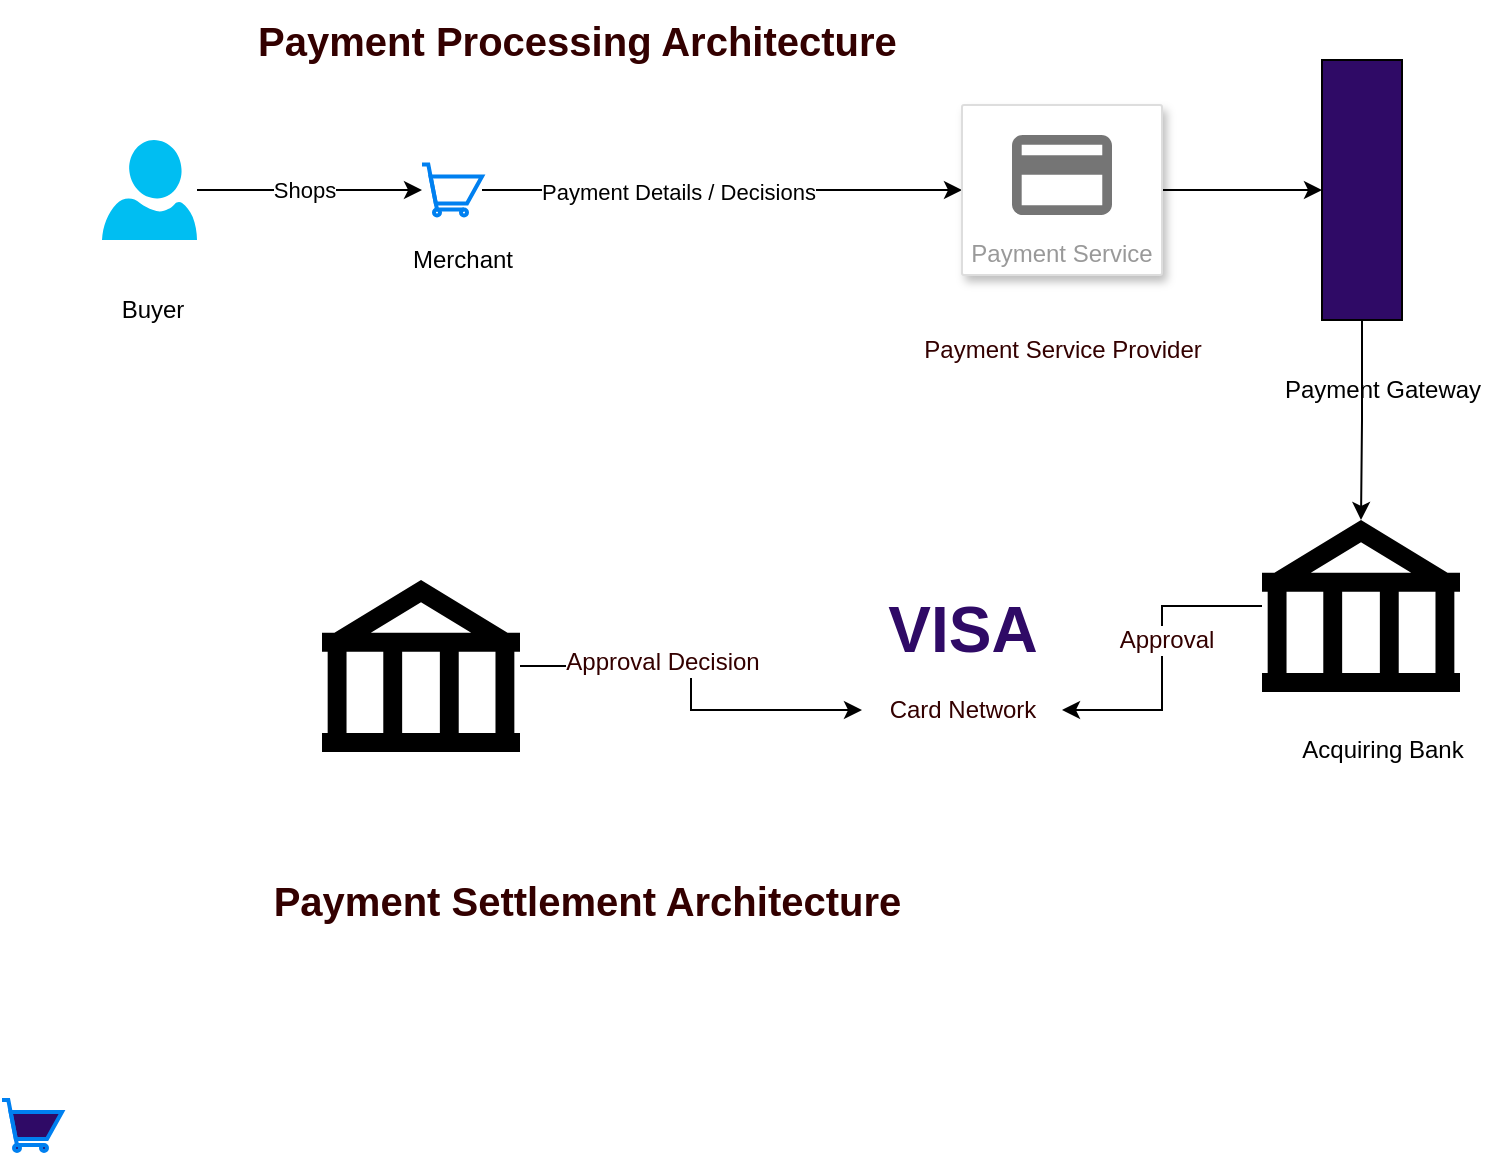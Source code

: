 <mxfile version="20.5.3" type="embed"><diagram id="23iRSUPoRavnBvh4doch" name="Page-1"><mxGraphModel dx="972" dy="523" grid="1" gridSize="10" guides="1" tooltips="1" connect="1" arrows="1" fold="1" page="1" pageScale="1" pageWidth="827" pageHeight="1169" math="0" shadow="0"><root><mxCell id="0"/><mxCell id="1" parent="0"/><mxCell id="4" value="" style="edgeStyle=orthogonalEdgeStyle;rounded=0;orthogonalLoop=1;jettySize=auto;html=1;" edge="1" parent="1" source="2" target="3"><mxGeometry relative="1" as="geometry"/></mxCell><mxCell id="7" value="Shops" style="edgeLabel;html=1;align=center;verticalAlign=middle;resizable=0;points=[];" vertex="1" connectable="0" parent="4"><mxGeometry x="-0.345" y="3" relative="1" as="geometry"><mxPoint x="16" y="3" as="offset"/></mxGeometry></mxCell><mxCell id="2" value="" style="verticalLabelPosition=bottom;html=1;verticalAlign=top;align=center;strokeColor=none;fillColor=#00BEF2;shape=mxgraph.azure.user;" vertex="1" parent="1"><mxGeometry x="110" y="160" width="47.5" height="50" as="geometry"/></mxCell><mxCell id="10" value="" style="edgeStyle=orthogonalEdgeStyle;rounded=0;orthogonalLoop=1;jettySize=auto;html=1;" edge="1" parent="1" source="3" target="8"><mxGeometry relative="1" as="geometry"/></mxCell><mxCell id="11" value="Payment Details / Decisions" style="edgeLabel;html=1;align=center;verticalAlign=middle;resizable=0;points=[];" vertex="1" connectable="0" parent="10"><mxGeometry x="-0.182" y="-1" relative="1" as="geometry"><mxPoint as="offset"/></mxGeometry></mxCell><mxCell id="3" value="" style="html=1;verticalLabelPosition=bottom;align=center;labelBackgroundColor=#ffffff;verticalAlign=top;strokeWidth=2;strokeColor=#0080F0;shadow=0;dashed=0;shape=mxgraph.ios7.icons.shopping_cart;" vertex="1" parent="1"><mxGeometry x="270" y="172.25" width="30" height="25.5" as="geometry"/></mxCell><mxCell id="5" value="Buyer" style="text;html=1;align=center;verticalAlign=middle;resizable=0;points=[];autosize=1;strokeColor=none;fillColor=none;" vertex="1" parent="1"><mxGeometry x="110" y="230" width="50" height="30" as="geometry"/></mxCell><mxCell id="6" value="Merchant" style="text;html=1;align=center;verticalAlign=middle;resizable=0;points=[];autosize=1;strokeColor=none;fillColor=none;" vertex="1" parent="1"><mxGeometry x="255" y="205" width="70" height="30" as="geometry"/></mxCell><mxCell id="14" value="" style="edgeStyle=orthogonalEdgeStyle;rounded=0;orthogonalLoop=1;jettySize=auto;html=1;" edge="1" parent="1" source="8" target="13"><mxGeometry relative="1" as="geometry"/></mxCell><mxCell id="8" value="Payment Service" style="strokeColor=#dddddd;shadow=1;strokeWidth=1;rounded=1;absoluteArcSize=1;arcSize=2;labelPosition=center;verticalLabelPosition=middle;align=center;verticalAlign=bottom;spacingLeft=0;fontColor=#999999;fontSize=12;whiteSpace=wrap;spacingBottom=2;" vertex="1" parent="1"><mxGeometry x="540" y="142.5" width="100" height="85" as="geometry"/></mxCell><mxCell id="9" value="" style="sketch=0;dashed=0;connectable=0;html=1;fillColor=#757575;strokeColor=none;shape=mxgraph.gcp2.payment;part=1;" vertex="1" parent="8"><mxGeometry x="0.5" width="50" height="40" relative="1" as="geometry"><mxPoint x="-25" y="15" as="offset"/></mxGeometry></mxCell><mxCell id="20" value="" style="edgeStyle=orthogonalEdgeStyle;rounded=0;orthogonalLoop=1;jettySize=auto;html=1;fontSize=12;fontColor=#330000;" edge="1" parent="1" source="13" target="16"><mxGeometry relative="1" as="geometry"/></mxCell><mxCell id="13" value="" style="rounded=0;whiteSpace=wrap;html=1;fillColor=#2F0A66;" vertex="1" parent="1"><mxGeometry x="720" y="120" width="40" height="130" as="geometry"/></mxCell><mxCell id="15" value="Payment Gateway" style="text;html=1;align=center;verticalAlign=middle;resizable=0;points=[];autosize=1;strokeColor=none;fillColor=none;" vertex="1" parent="1"><mxGeometry x="690" y="270" width="120" height="30" as="geometry"/></mxCell><mxCell id="24" value="" style="edgeStyle=orthogonalEdgeStyle;rounded=0;orthogonalLoop=1;jettySize=auto;html=1;fontSize=12;fontColor=#330000;" edge="1" parent="1" source="16" target="19"><mxGeometry relative="1" as="geometry"/></mxCell><mxCell id="27" value="Approval" style="edgeLabel;html=1;align=center;verticalAlign=middle;resizable=0;points=[];fontSize=12;fontColor=#330000;" vertex="1" connectable="0" parent="24"><mxGeometry x="-0.126" y="2" relative="1" as="geometry"><mxPoint as="offset"/></mxGeometry></mxCell><mxCell id="16" value="" style="shape=mxgraph.signs.travel.bank;html=1;pointerEvents=1;fillColor=#000000;strokeColor=none;verticalLabelPosition=bottom;verticalAlign=top;align=center;" vertex="1" parent="1"><mxGeometry x="690" y="350" width="99" height="86" as="geometry"/></mxCell><mxCell id="17" value="Acquiring Bank" style="text;html=1;align=center;verticalAlign=middle;resizable=0;points=[];autosize=1;strokeColor=none;fillColor=none;" vertex="1" parent="1"><mxGeometry x="700" y="450" width="100" height="30" as="geometry"/></mxCell><mxCell id="18" value="VISA" style="text;html=1;align=center;verticalAlign=middle;resizable=0;points=[];autosize=1;strokeColor=none;fillColor=none;fontStyle=1;fontColor=#2F0A66;fontSize=32;" vertex="1" parent="1"><mxGeometry x="490" y="380" width="100" height="50" as="geometry"/></mxCell><mxCell id="19" value="Card Network" style="text;html=1;align=center;verticalAlign=middle;resizable=0;points=[];autosize=1;strokeColor=none;fillColor=none;fontSize=12;fontColor=#330000;" vertex="1" parent="1"><mxGeometry x="490" y="430" width="100" height="30" as="geometry"/></mxCell><mxCell id="25" value="" style="edgeStyle=orthogonalEdgeStyle;rounded=0;orthogonalLoop=1;jettySize=auto;html=1;fontSize=12;fontColor=#330000;" edge="1" parent="1" source="23" target="19"><mxGeometry relative="1" as="geometry"/></mxCell><mxCell id="26" value="Approval Decision" style="edgeLabel;html=1;align=center;verticalAlign=middle;resizable=0;points=[];fontSize=12;fontColor=#330000;" vertex="1" connectable="0" parent="25"><mxGeometry x="-0.262" y="2" relative="1" as="geometry"><mxPoint as="offset"/></mxGeometry></mxCell><mxCell id="23" value="" style="shape=mxgraph.signs.travel.bank;html=1;pointerEvents=1;fillColor=#000000;strokeColor=none;verticalLabelPosition=bottom;verticalAlign=top;align=center;fontSize=12;fontColor=#330000;" vertex="1" parent="1"><mxGeometry x="220" y="380" width="99" height="86" as="geometry"/></mxCell><mxCell id="28" value="Payment Service Provider" style="text;html=1;align=center;verticalAlign=middle;resizable=0;points=[];autosize=1;strokeColor=none;fillColor=none;fontSize=12;fontColor=#330000;" vertex="1" parent="1"><mxGeometry x="510" y="250" width="160" height="30" as="geometry"/></mxCell><mxCell id="29" value="Payment Processing Architecture&amp;nbsp;" style="text;html=1;align=center;verticalAlign=middle;resizable=0;points=[];autosize=1;strokeColor=none;fillColor=none;fontSize=20;fontColor=#330000;fontStyle=1" vertex="1" parent="1"><mxGeometry x="175" y="90" width="350" height="40" as="geometry"/></mxCell><mxCell id="31" value="Payment Settlement Architecture&amp;nbsp;" style="text;html=1;align=center;verticalAlign=middle;resizable=0;points=[];autosize=1;strokeColor=none;fillColor=none;fontSize=20;fontColor=#330000;fontStyle=1" vertex="1" parent="1"><mxGeometry x="185" y="520" width="340" height="40" as="geometry"/></mxCell><mxCell id="32" value="" style="html=1;verticalLabelPosition=bottom;align=center;labelBackgroundColor=#ffffff;verticalAlign=top;strokeWidth=2;strokeColor=#0080F0;shadow=0;dashed=0;shape=mxgraph.ios7.icons.shopping_cart;fontSize=20;fontColor=#330000;fillColor=#2F0A66;" vertex="1" parent="1"><mxGeometry x="60" y="640" width="30" height="25.5" as="geometry"/></mxCell></root></mxGraphModel></diagram></mxfile>